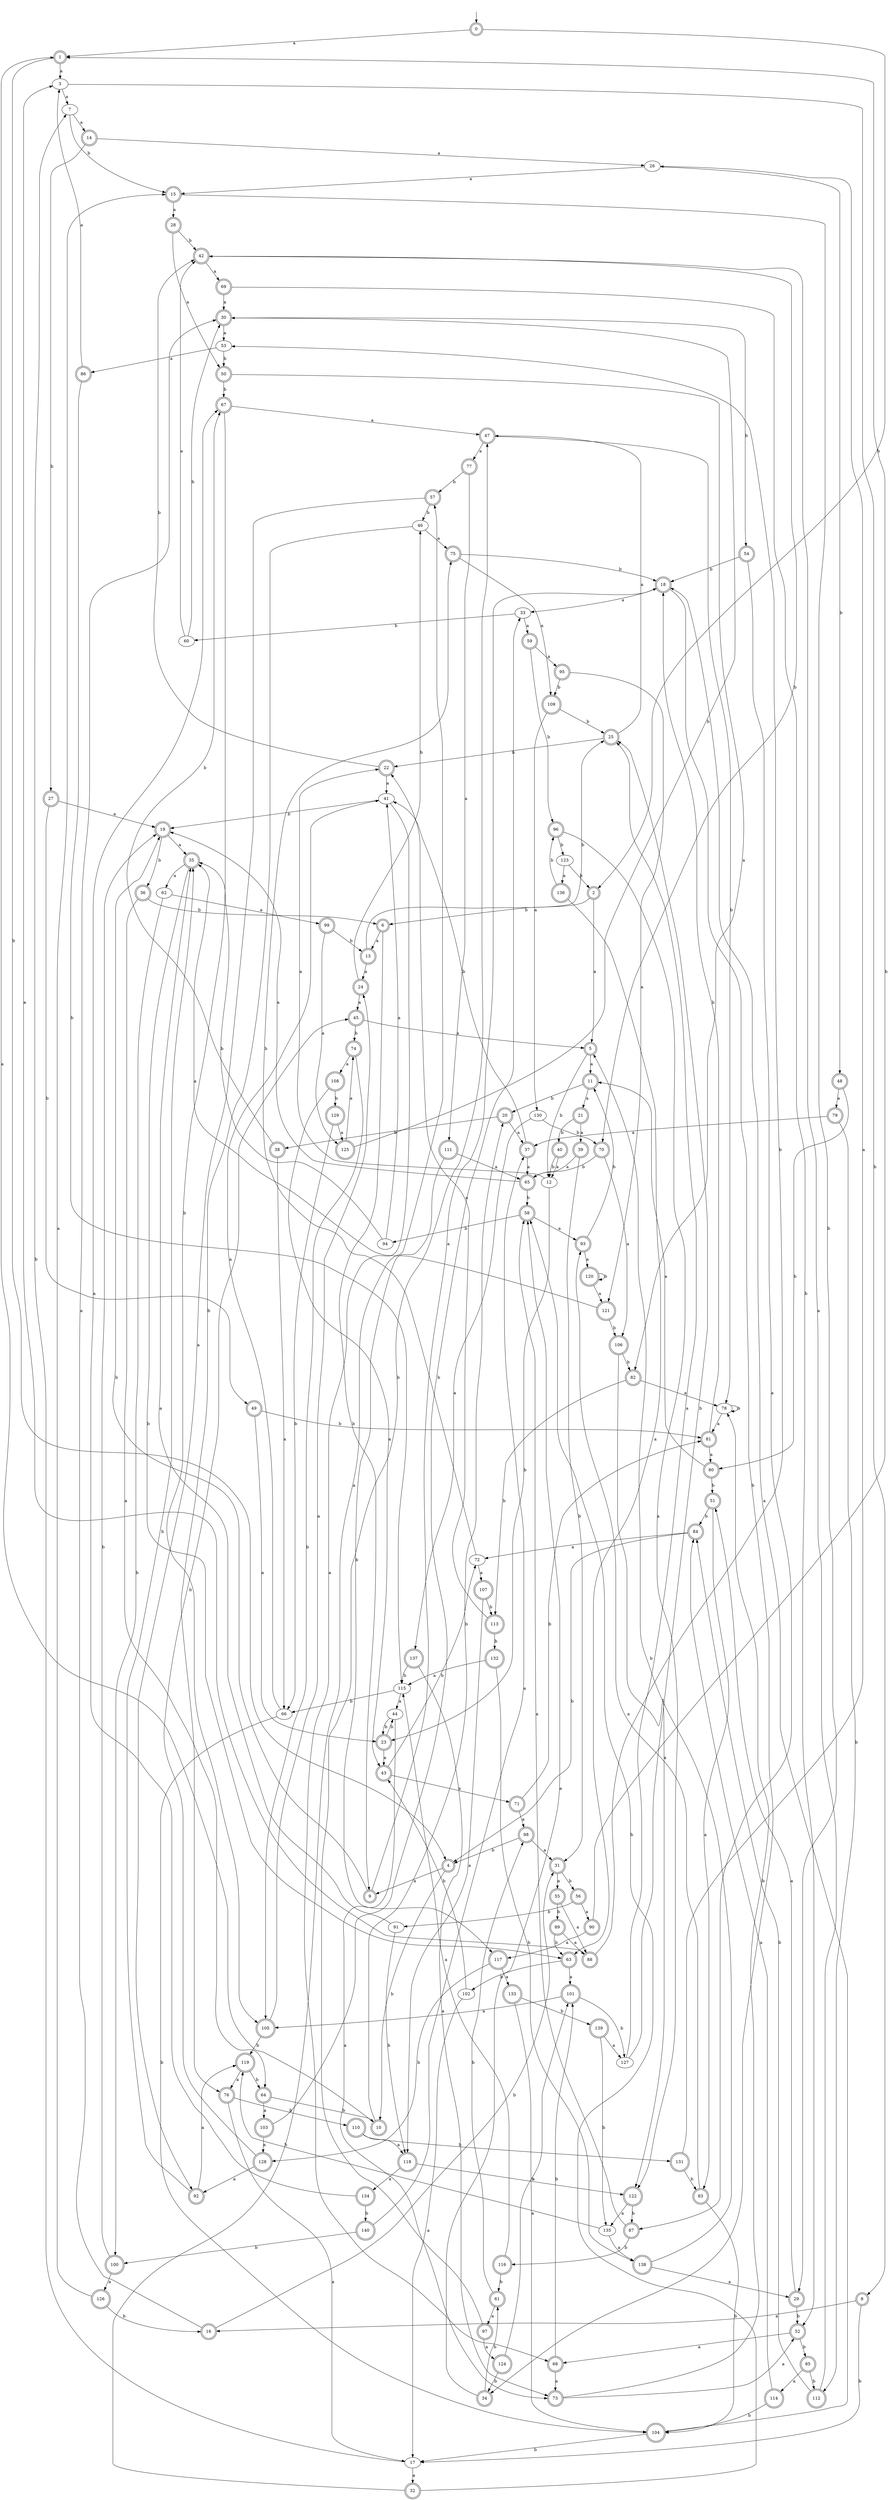 digraph RandomDFA {
  __start0 [label="", shape=none];
  __start0 -> 0 [label=""];
  0 [shape=circle] [shape=doublecircle]
  0 -> 1 [label="a"]
  0 -> 2 [label="b"]
  1 [shape=doublecircle]
  1 -> 3 [label="a"]
  1 -> 4 [label="b"]
  2 [shape=doublecircle]
  2 -> 5 [label="a"]
  2 -> 6 [label="b"]
  3
  3 -> 7 [label="a"]
  3 -> 8 [label="b"]
  4 [shape=doublecircle]
  4 -> 9 [label="a"]
  4 -> 10 [label="b"]
  5 [shape=doublecircle]
  5 -> 11 [label="a"]
  5 -> 12 [label="b"]
  6 [shape=doublecircle]
  6 -> 13 [label="a"]
  6 -> 9 [label="b"]
  7
  7 -> 14 [label="a"]
  7 -> 15 [label="b"]
  8 [shape=doublecircle]
  8 -> 16 [label="a"]
  8 -> 17 [label="b"]
  9 [shape=doublecircle]
  9 -> 18 [label="a"]
  9 -> 19 [label="b"]
  10 [shape=doublecircle]
  10 -> 1 [label="a"]
  10 -> 20 [label="b"]
  11 [shape=doublecircle]
  11 -> 21 [label="a"]
  11 -> 20 [label="b"]
  12
  12 -> 22 [label="a"]
  12 -> 23 [label="b"]
  13 [shape=doublecircle]
  13 -> 24 [label="a"]
  13 -> 25 [label="b"]
  14 [shape=doublecircle]
  14 -> 26 [label="a"]
  14 -> 27 [label="b"]
  15 [shape=doublecircle]
  15 -> 28 [label="a"]
  15 -> 29 [label="b"]
  16 [shape=doublecircle]
  16 -> 30 [label="a"]
  16 -> 31 [label="b"]
  17
  17 -> 32 [label="a"]
  17 -> 7 [label="b"]
  18 [shape=doublecircle]
  18 -> 33 [label="a"]
  18 -> 34 [label="b"]
  19 [shape=doublecircle]
  19 -> 35 [label="a"]
  19 -> 36 [label="b"]
  20 [shape=doublecircle]
  20 -> 37 [label="a"]
  20 -> 38 [label="b"]
  21 [shape=doublecircle]
  21 -> 39 [label="a"]
  21 -> 40 [label="b"]
  22 [shape=doublecircle]
  22 -> 41 [label="a"]
  22 -> 42 [label="b"]
  23 [shape=doublecircle]
  23 -> 43 [label="a"]
  23 -> 44 [label="b"]
  24 [shape=doublecircle]
  24 -> 45 [label="a"]
  24 -> 46 [label="b"]
  25 [shape=doublecircle]
  25 -> 47 [label="a"]
  25 -> 22 [label="b"]
  26
  26 -> 15 [label="a"]
  26 -> 48 [label="b"]
  27 [shape=doublecircle]
  27 -> 19 [label="a"]
  27 -> 49 [label="b"]
  28 [shape=doublecircle]
  28 -> 50 [label="a"]
  28 -> 42 [label="b"]
  29 [shape=doublecircle]
  29 -> 51 [label="a"]
  29 -> 52 [label="b"]
  30 [shape=doublecircle]
  30 -> 53 [label="a"]
  30 -> 54 [label="b"]
  31 [shape=doublecircle]
  31 -> 55 [label="a"]
  31 -> 56 [label="b"]
  32 [shape=doublecircle]
  32 -> 57 [label="a"]
  32 -> 58 [label="b"]
  33
  33 -> 59 [label="a"]
  33 -> 60 [label="b"]
  34 [shape=doublecircle]
  34 -> 58 [label="a"]
  34 -> 61 [label="b"]
  35 [shape=doublecircle]
  35 -> 62 [label="a"]
  35 -> 63 [label="b"]
  36 [shape=doublecircle]
  36 -> 64 [label="a"]
  36 -> 6 [label="b"]
  37 [shape=doublecircle]
  37 -> 65 [label="a"]
  37 -> 41 [label="b"]
  38 [shape=doublecircle]
  38 -> 66 [label="a"]
  38 -> 67 [label="b"]
  39 [shape=doublecircle]
  39 -> 65 [label="a"]
  39 -> 31 [label="b"]
  40 [shape=doublecircle]
  40 -> 12 [label="a"]
  40 -> 12 [label="b"]
  41
  41 -> 68 [label="a"]
  41 -> 19 [label="b"]
  42 [shape=doublecircle]
  42 -> 69 [label="a"]
  42 -> 70 [label="b"]
  43 [shape=doublecircle]
  43 -> 71 [label="a"]
  43 -> 72 [label="b"]
  44
  44 -> 73 [label="a"]
  44 -> 23 [label="b"]
  45 [shape=doublecircle]
  45 -> 5 [label="a"]
  45 -> 74 [label="b"]
  46
  46 -> 75 [label="a"]
  46 -> 76 [label="b"]
  47 [shape=doublecircle]
  47 -> 77 [label="a"]
  47 -> 78 [label="b"]
  48 [shape=doublecircle]
  48 -> 79 [label="a"]
  48 -> 80 [label="b"]
  49 [shape=doublecircle]
  49 -> 23 [label="a"]
  49 -> 81 [label="b"]
  50 [shape=doublecircle]
  50 -> 82 [label="a"]
  50 -> 67 [label="b"]
  51 [shape=doublecircle]
  51 -> 83 [label="a"]
  51 -> 84 [label="b"]
  52 [shape=doublecircle]
  52 -> 68 [label="a"]
  52 -> 85 [label="b"]
  53
  53 -> 86 [label="a"]
  53 -> 50 [label="b"]
  54 [shape=doublecircle]
  54 -> 87 [label="a"]
  54 -> 18 [label="b"]
  55 [shape=doublecircle]
  55 -> 88 [label="a"]
  55 -> 89 [label="b"]
  56 [shape=doublecircle]
  56 -> 90 [label="a"]
  56 -> 91 [label="b"]
  57 [shape=doublecircle]
  57 -> 92 [label="a"]
  57 -> 46 [label="b"]
  58 [shape=doublecircle]
  58 -> 93 [label="a"]
  58 -> 94 [label="b"]
  59 [shape=doublecircle]
  59 -> 95 [label="a"]
  59 -> 96 [label="b"]
  60
  60 -> 42 [label="a"]
  60 -> 30 [label="b"]
  61 [shape=doublecircle]
  61 -> 97 [label="a"]
  61 -> 98 [label="b"]
  62
  62 -> 99 [label="a"]
  62 -> 100 [label="b"]
  63 [shape=doublecircle]
  63 -> 101 [label="a"]
  63 -> 102 [label="b"]
  64 [shape=doublecircle]
  64 -> 103 [label="a"]
  64 -> 10 [label="b"]
  65 [shape=doublecircle]
  65 -> 19 [label="a"]
  65 -> 58 [label="b"]
  66
  66 -> 41 [label="a"]
  66 -> 104 [label="b"]
  67 [shape=doublecircle]
  67 -> 47 [label="a"]
  67 -> 105 [label="b"]
  68 [shape=doublecircle]
  68 -> 73 [label="a"]
  68 -> 101 [label="b"]
  69 [shape=doublecircle]
  69 -> 30 [label="a"]
  69 -> 52 [label="b"]
  70 [shape=doublecircle]
  70 -> 106 [label="a"]
  70 -> 65 [label="b"]
  71 [shape=doublecircle]
  71 -> 98 [label="a"]
  71 -> 81 [label="b"]
  72
  72 -> 107 [label="a"]
  72 -> 75 [label="b"]
  73 [shape=doublecircle]
  73 -> 52 [label="a"]
  73 -> 78 [label="b"]
  74 [shape=doublecircle]
  74 -> 108 [label="a"]
  74 -> 105 [label="b"]
  75 [shape=doublecircle]
  75 -> 109 [label="a"]
  75 -> 18 [label="b"]
  76 [shape=doublecircle]
  76 -> 17 [label="a"]
  76 -> 110 [label="b"]
  77 [shape=doublecircle]
  77 -> 111 [label="a"]
  77 -> 57 [label="b"]
  78
  78 -> 81 [label="a"]
  78 -> 78 [label="b"]
  79 [shape=doublecircle]
  79 -> 37 [label="a"]
  79 -> 112 [label="b"]
  80 [shape=doublecircle]
  80 -> 11 [label="a"]
  80 -> 51 [label="b"]
  81 [shape=doublecircle]
  81 -> 80 [label="a"]
  81 -> 18 [label="b"]
  82 [shape=doublecircle]
  82 -> 78 [label="a"]
  82 -> 113 [label="b"]
  83 [shape=doublecircle]
  83 -> 93 [label="a"]
  83 -> 104 [label="b"]
  84 [shape=doublecircle]
  84 -> 72 [label="a"]
  84 -> 4 [label="b"]
  85 [shape=doublecircle]
  85 -> 114 [label="a"]
  85 -> 112 [label="b"]
  86 [shape=doublecircle]
  86 -> 3 [label="a"]
  86 -> 115 [label="b"]
  87 [shape=doublecircle]
  87 -> 58 [label="a"]
  87 -> 116 [label="b"]
  88 [shape=doublecircle]
  88 -> 3 [label="a"]
  88 -> 53 [label="b"]
  89 [shape=doublecircle]
  89 -> 88 [label="a"]
  89 -> 63 [label="b"]
  90 [shape=doublecircle]
  90 -> 117 [label="a"]
  90 -> 1 [label="b"]
  91
  91 -> 35 [label="a"]
  91 -> 118 [label="b"]
  92 [shape=doublecircle]
  92 -> 119 [label="a"]
  92 -> 35 [label="b"]
  93 [shape=doublecircle]
  93 -> 120 [label="a"]
  93 -> 11 [label="b"]
  94
  94 -> 41 [label="a"]
  94 -> 35 [label="b"]
  95 [shape=doublecircle]
  95 -> 121 [label="a"]
  95 -> 109 [label="b"]
  96 [shape=doublecircle]
  96 -> 122 [label="a"]
  96 -> 123 [label="b"]
  97 [shape=doublecircle]
  97 -> 124 [label="a"]
  97 -> 47 [label="b"]
  98 [shape=doublecircle]
  98 -> 31 [label="a"]
  98 -> 4 [label="b"]
  99 [shape=doublecircle]
  99 -> 125 [label="a"]
  99 -> 13 [label="b"]
  100 [shape=doublecircle]
  100 -> 126 [label="a"]
  100 -> 19 [label="b"]
  101 [shape=doublecircle]
  101 -> 105 [label="a"]
  101 -> 127 [label="b"]
  102
  102 -> 17 [label="a"]
  102 -> 43 [label="b"]
  103 [shape=doublecircle]
  103 -> 128 [label="a"]
  103 -> 33 [label="b"]
  104 [shape=doublecircle]
  104 -> 18 [label="a"]
  104 -> 17 [label="b"]
  105 [shape=doublecircle]
  105 -> 24 [label="a"]
  105 -> 119 [label="b"]
  106 [shape=doublecircle]
  106 -> 122 [label="a"]
  106 -> 82 [label="b"]
  107 [shape=doublecircle]
  107 -> 118 [label="a"]
  107 -> 113 [label="b"]
  108 [shape=doublecircle]
  108 -> 43 [label="a"]
  108 -> 129 [label="b"]
  109 [shape=doublecircle]
  109 -> 130 [label="a"]
  109 -> 25 [label="b"]
  110 [shape=doublecircle]
  110 -> 118 [label="a"]
  110 -> 131 [label="b"]
  111 [shape=doublecircle]
  111 -> 65 [label="a"]
  111 -> 117 [label="b"]
  112 [shape=doublecircle]
  112 -> 42 [label="a"]
  112 -> 84 [label="b"]
  113 [shape=doublecircle]
  113 -> 22 [label="a"]
  113 -> 132 [label="b"]
  114 [shape=doublecircle]
  114 -> 84 [label="a"]
  114 -> 104 [label="b"]
  115
  115 -> 44 [label="a"]
  115 -> 66 [label="b"]
  116 [shape=doublecircle]
  116 -> 115 [label="a"]
  116 -> 61 [label="b"]
  117 [shape=doublecircle]
  117 -> 133 [label="a"]
  117 -> 128 [label="b"]
  118 [shape=doublecircle]
  118 -> 134 [label="a"]
  118 -> 122 [label="b"]
  119 [shape=doublecircle]
  119 -> 76 [label="a"]
  119 -> 64 [label="b"]
  120 [shape=doublecircle]
  120 -> 121 [label="a"]
  120 -> 120 [label="b"]
  121 [shape=doublecircle]
  121 -> 35 [label="a"]
  121 -> 106 [label="b"]
  122 [shape=doublecircle]
  122 -> 135 [label="a"]
  122 -> 87 [label="b"]
  123
  123 -> 136 [label="a"]
  123 -> 2 [label="b"]
  124 [shape=doublecircle]
  124 -> 101 [label="a"]
  124 -> 34 [label="b"]
  125 [shape=doublecircle]
  125 -> 74 [label="a"]
  125 -> 30 [label="b"]
  126 [shape=doublecircle]
  126 -> 15 [label="a"]
  126 -> 16 [label="b"]
  127
  127 -> 25 [label="a"]
  127 -> 25 [label="b"]
  128 [shape=doublecircle]
  128 -> 92 [label="a"]
  128 -> 45 [label="b"]
  129 [shape=doublecircle]
  129 -> 125 [label="a"]
  129 -> 66 [label="b"]
  130
  130 -> 137 [label="a"]
  130 -> 70 [label="b"]
  131 [shape=doublecircle]
  131 -> 26 [label="a"]
  131 -> 83 [label="b"]
  132 [shape=doublecircle]
  132 -> 115 [label="a"]
  132 -> 138 [label="b"]
  133 [shape=doublecircle]
  133 -> 104 [label="a"]
  133 -> 139 [label="b"]
  134 [shape=doublecircle]
  134 -> 67 [label="a"]
  134 -> 140 [label="b"]
  135
  135 -> 138 [label="a"]
  135 -> 119 [label="b"]
  136 [shape=doublecircle]
  136 -> 63 [label="a"]
  136 -> 96 [label="b"]
  137 [shape=doublecircle]
  137 -> 73 [label="a"]
  137 -> 115 [label="b"]
  138 [shape=doublecircle]
  138 -> 29 [label="a"]
  138 -> 5 [label="b"]
  139 [shape=doublecircle]
  139 -> 127 [label="a"]
  139 -> 135 [label="b"]
  140 [shape=doublecircle]
  140 -> 37 [label="a"]
  140 -> 100 [label="b"]
}
